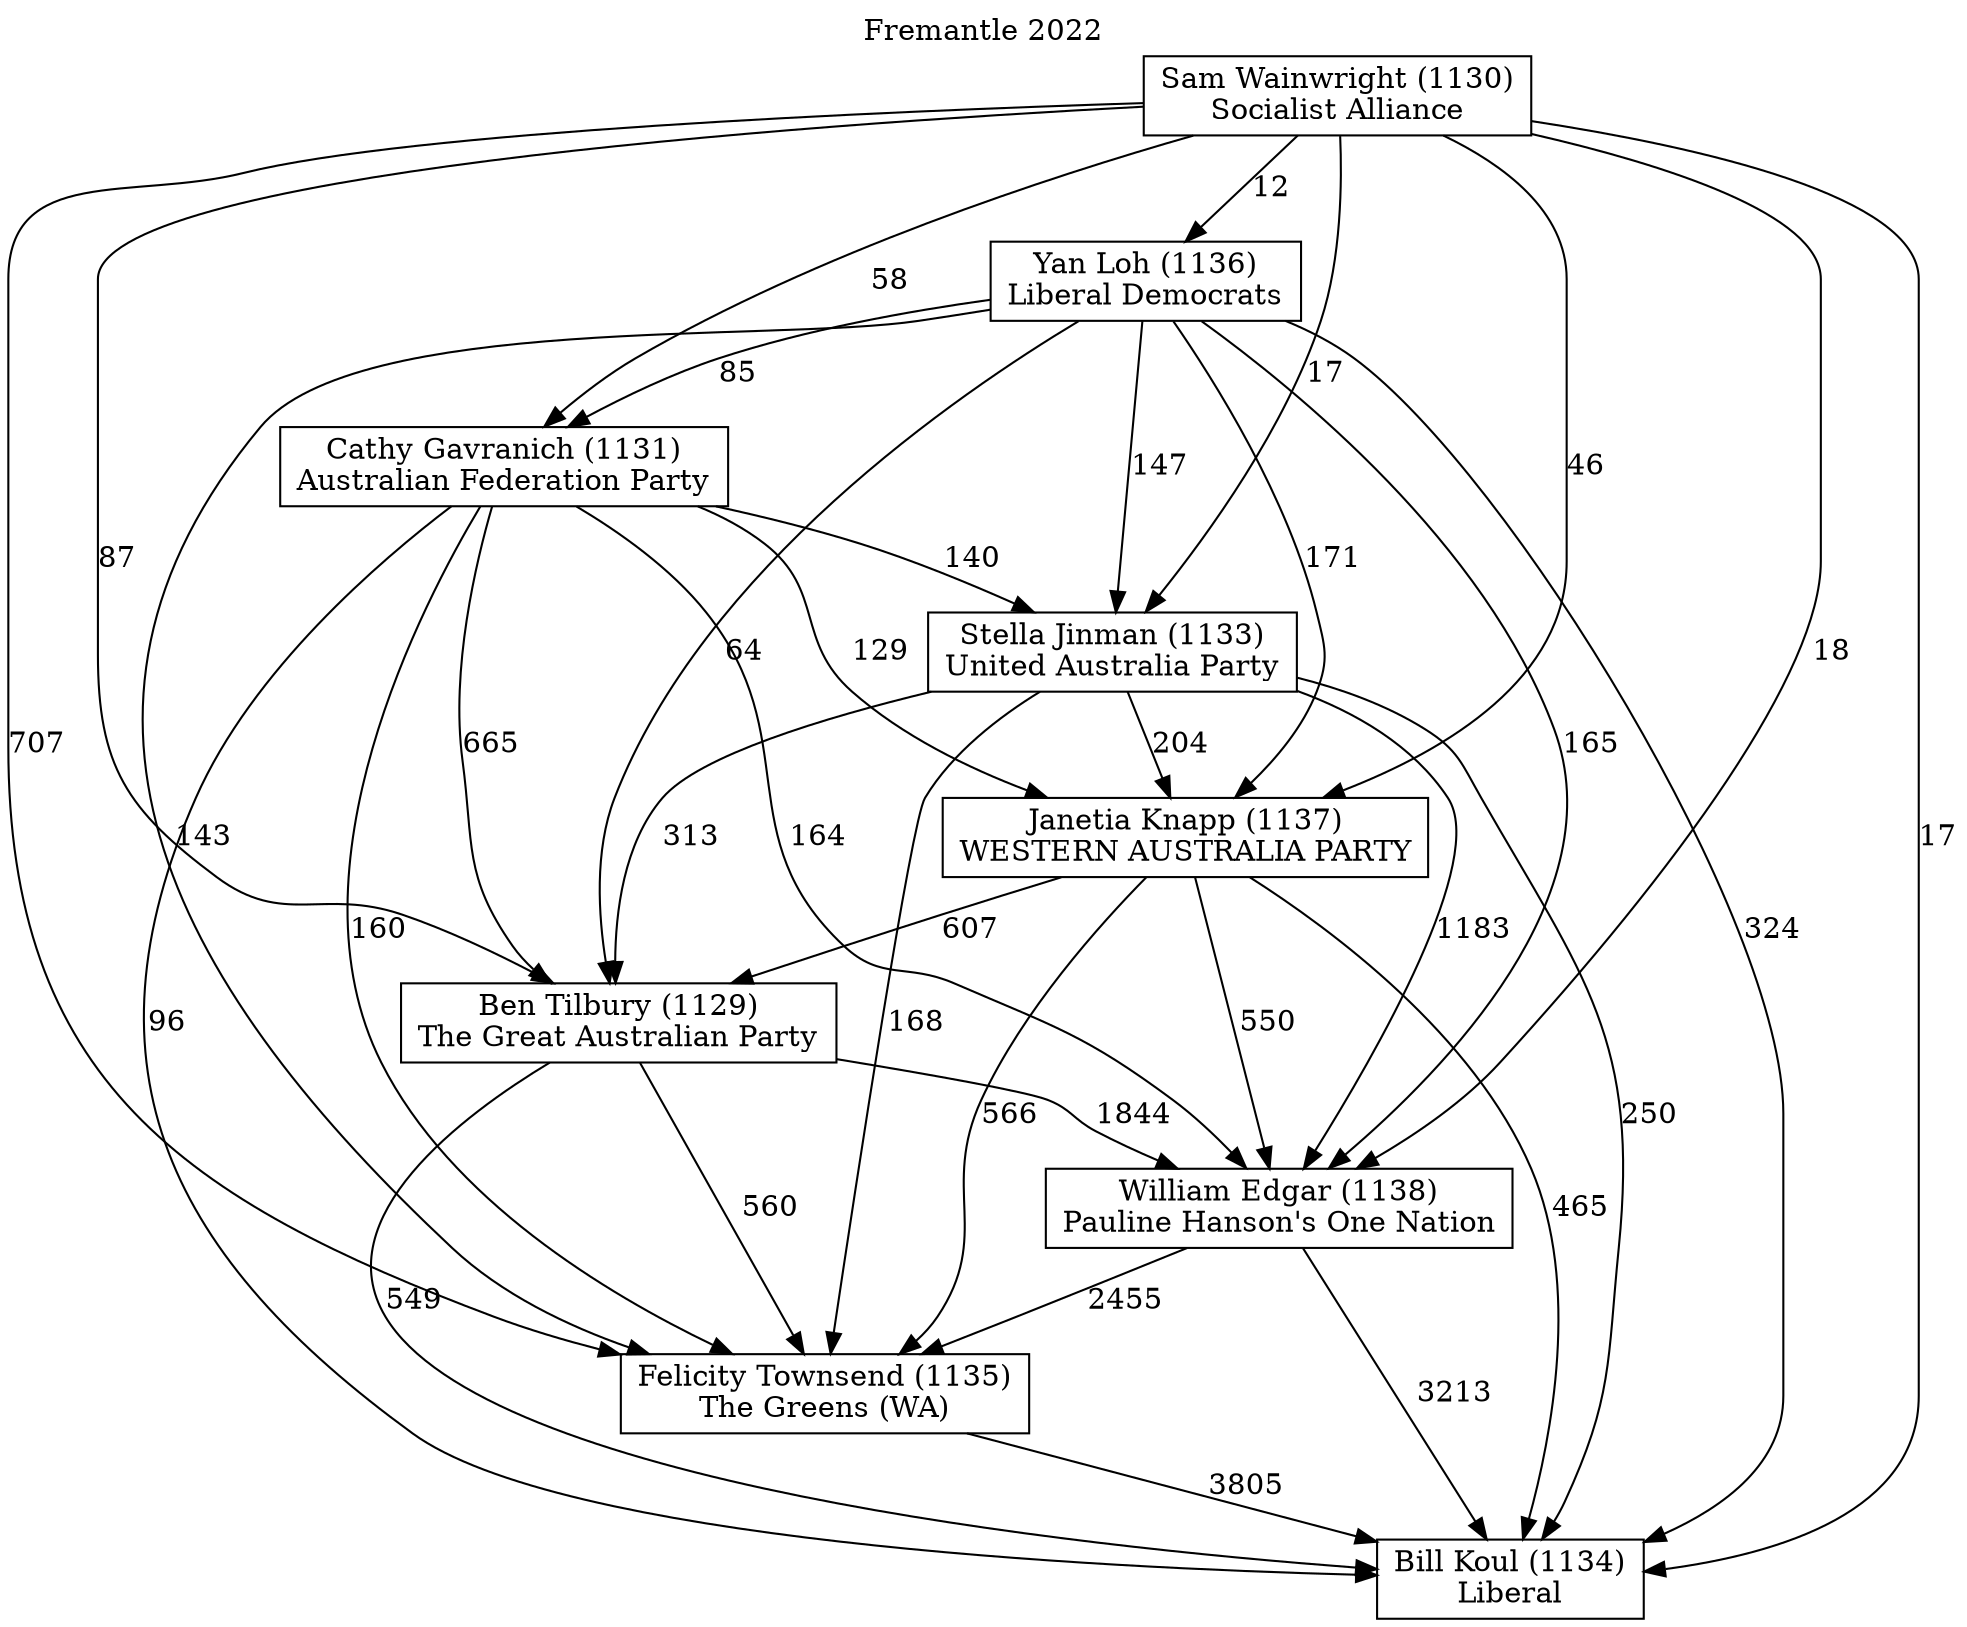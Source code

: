 // House preference flow
digraph "Bill Koul (1134)_Fremantle_2022" {
	graph [label="Fremantle 2022" labelloc=t mclimit=10]
	node [shape=box]
	"Felicity Townsend (1135)" [label="Felicity Townsend (1135)
The Greens (WA)"]
	"Stella Jinman (1133)" [label="Stella Jinman (1133)
United Australia Party"]
	"Janetia Knapp (1137)" [label="Janetia Knapp (1137)
WESTERN AUSTRALIA PARTY"]
	"Sam Wainwright (1130)" [label="Sam Wainwright (1130)
Socialist Alliance"]
	"Bill Koul (1134)" [label="Bill Koul (1134)
Liberal"]
	"Ben Tilbury (1129)" [label="Ben Tilbury (1129)
The Great Australian Party"]
	"Cathy Gavranich (1131)" [label="Cathy Gavranich (1131)
Australian Federation Party"]
	"William Edgar (1138)" [label="William Edgar (1138)
Pauline Hanson's One Nation"]
	"Yan Loh (1136)" [label="Yan Loh (1136)
Liberal Democrats"]
	"Stella Jinman (1133)" -> "Felicity Townsend (1135)" [label=168]
	"Sam Wainwright (1130)" -> "Bill Koul (1134)" [label=17]
	"Yan Loh (1136)" -> "Janetia Knapp (1137)" [label=171]
	"Sam Wainwright (1130)" -> "Yan Loh (1136)" [label=12]
	"Ben Tilbury (1129)" -> "William Edgar (1138)" [label=1844]
	"Janetia Knapp (1137)" -> "Felicity Townsend (1135)" [label=566]
	"Janetia Knapp (1137)" -> "Bill Koul (1134)" [label=465]
	"Cathy Gavranich (1131)" -> "William Edgar (1138)" [label=164]
	"Cathy Gavranich (1131)" -> "Bill Koul (1134)" [label=96]
	"Cathy Gavranich (1131)" -> "Ben Tilbury (1129)" [label=665]
	"Cathy Gavranich (1131)" -> "Janetia Knapp (1137)" [label=129]
	"Yan Loh (1136)" -> "Felicity Townsend (1135)" [label=143]
	"Ben Tilbury (1129)" -> "Bill Koul (1134)" [label=549]
	"Stella Jinman (1133)" -> "Janetia Knapp (1137)" [label=204]
	"Stella Jinman (1133)" -> "William Edgar (1138)" [label=1183]
	"Sam Wainwright (1130)" -> "Cathy Gavranich (1131)" [label=58]
	"Janetia Knapp (1137)" -> "Ben Tilbury (1129)" [label=607]
	"Yan Loh (1136)" -> "Bill Koul (1134)" [label=324]
	"William Edgar (1138)" -> "Bill Koul (1134)" [label=3213]
	"Stella Jinman (1133)" -> "Bill Koul (1134)" [label=250]
	"Cathy Gavranich (1131)" -> "Felicity Townsend (1135)" [label=160]
	"Felicity Townsend (1135)" -> "Bill Koul (1134)" [label=3805]
	"Yan Loh (1136)" -> "William Edgar (1138)" [label=165]
	"Stella Jinman (1133)" -> "Ben Tilbury (1129)" [label=313]
	"William Edgar (1138)" -> "Felicity Townsend (1135)" [label=2455]
	"Cathy Gavranich (1131)" -> "Stella Jinman (1133)" [label=140]
	"Yan Loh (1136)" -> "Stella Jinman (1133)" [label=147]
	"Sam Wainwright (1130)" -> "Stella Jinman (1133)" [label=17]
	"Sam Wainwright (1130)" -> "Ben Tilbury (1129)" [label=87]
	"Yan Loh (1136)" -> "Cathy Gavranich (1131)" [label=85]
	"Janetia Knapp (1137)" -> "William Edgar (1138)" [label=550]
	"Sam Wainwright (1130)" -> "Felicity Townsend (1135)" [label=707]
	"Sam Wainwright (1130)" -> "Janetia Knapp (1137)" [label=46]
	"Ben Tilbury (1129)" -> "Felicity Townsend (1135)" [label=560]
	"Yan Loh (1136)" -> "Ben Tilbury (1129)" [label=64]
	"Sam Wainwright (1130)" -> "William Edgar (1138)" [label=18]
}
